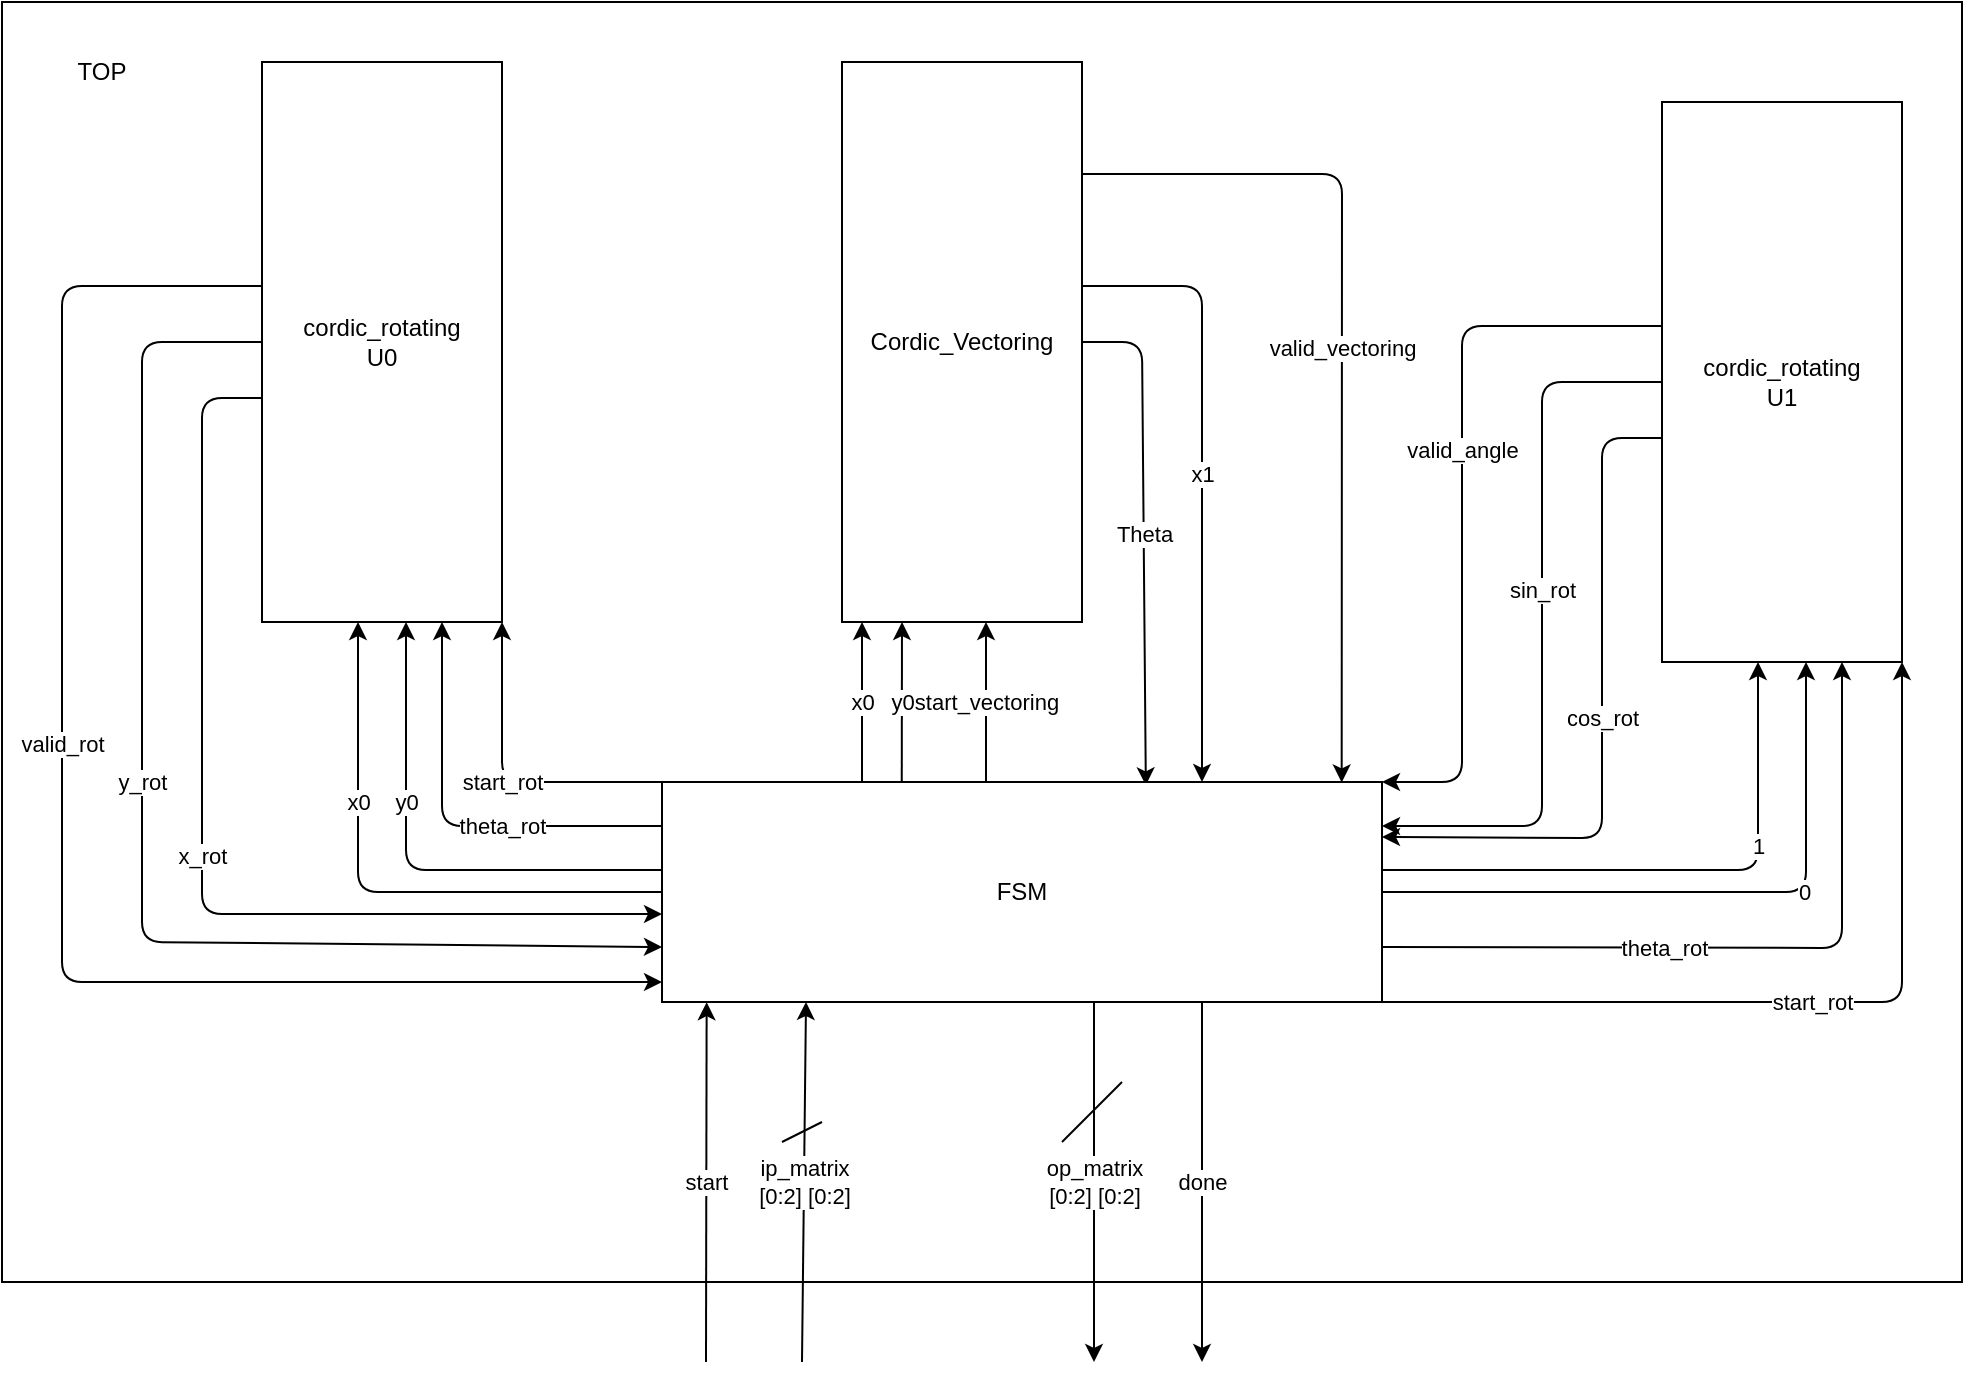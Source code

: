 <mxfile>
    <diagram id="dO9AhnrlB61wKP2AMc1r" name="Page-1">
        <mxGraphModel dx="208" dy="563" grid="1" gridSize="10" guides="1" tooltips="1" connect="1" arrows="1" fold="1" page="1" pageScale="1" pageWidth="1200" pageHeight="1920" math="0" shadow="0">
            <root>
                <mxCell id="0"/>
                <mxCell id="1" parent="0"/>
                <mxCell id="37" value="" style="rounded=0;whiteSpace=wrap;html=1;" parent="1" vertex="1">
                    <mxGeometry x="110" y="50" width="980" height="640" as="geometry"/>
                </mxCell>
                <mxCell id="30" value="x1" style="edgeStyle=none;html=1;exitX=1;exitY=0.4;exitDx=0;exitDy=0;exitPerimeter=0;entryX=0.75;entryY=0;entryDx=0;entryDy=0;entryPerimeter=0;" parent="1" source="3" target="4" edge="1">
                    <mxGeometry relative="1" as="geometry">
                        <Array as="points">
                            <mxPoint x="710" y="192"/>
                        </Array>
                    </mxGeometry>
                </mxCell>
                <mxCell id="32" value="valid_vectoring" style="edgeStyle=none;html=1;exitX=1;exitY=0.2;exitDx=0;exitDy=0;exitPerimeter=0;entryX=0.944;entryY=0.002;entryDx=0;entryDy=0;entryPerimeter=0;" parent="1" source="3" target="4" edge="1">
                    <mxGeometry relative="1" as="geometry">
                        <Array as="points">
                            <mxPoint x="780" y="136"/>
                        </Array>
                    </mxGeometry>
                </mxCell>
                <mxCell id="39" value="Theta" style="edgeStyle=none;html=1;exitX=1;exitY=0.5;exitDx=0;exitDy=0;exitPerimeter=0;entryX=0.672;entryY=0.015;entryDx=0;entryDy=0;entryPerimeter=0;" parent="1" source="3" target="4" edge="1">
                    <mxGeometry relative="1" as="geometry">
                        <Array as="points">
                            <mxPoint x="680" y="220"/>
                        </Array>
                    </mxGeometry>
                </mxCell>
                <mxCell id="3" value="Cordic_Vectoring" style="rounded=0;whiteSpace=wrap;html=1;points=[[0,0,0,0,0],[0,0.25,0,0,0],[0,0.5,0,0,0],[0,0.75,0,0,0],[0,1,0,0,0],[0.2,1,0,0,0],[0.25,0,0,0,0],[0.25,1,0,0,0],[0.4,1,0,0,0],[0.5,0,0,0,0],[0.5,1,0,0,0],[0.6,1,0,0,0],[0.75,0,0,0,0],[0.75,1,0,0,0],[0.8,1,0,0,0],[1,0,0,0,0],[1,0.2,0,0,0],[1,0.25,0,0,0],[1,0.4,0,0,0],[1,0.5,0,0,0],[1,0.6,0,0,0],[1,0.75,0,0,0],[1,0.8,0,0,0],[1,1,0,0,0]];" parent="1" vertex="1">
                    <mxGeometry x="530" y="80" width="120" height="280" as="geometry"/>
                </mxCell>
                <mxCell id="20" value="start_rot" style="edgeStyle=none;html=1;exitX=0;exitY=0;exitDx=0;exitDy=0;exitPerimeter=0;entryX=1;entryY=1;entryDx=0;entryDy=0;entryPerimeter=0;" parent="1" source="4" target="5" edge="1">
                    <mxGeometry relative="1" as="geometry">
                        <Array as="points">
                            <mxPoint x="360" y="440"/>
                        </Array>
                    </mxGeometry>
                </mxCell>
                <mxCell id="21" value="theta_rot" style="edgeStyle=none;html=1;exitX=0;exitY=0.2;exitDx=0;exitDy=0;exitPerimeter=0;entryX=0.75;entryY=1;entryDx=0;entryDy=0;entryPerimeter=0;" parent="1" source="4" target="5" edge="1">
                    <mxGeometry x="-0.245" relative="1" as="geometry">
                        <Array as="points">
                            <mxPoint x="330" y="462"/>
                        </Array>
                        <mxPoint as="offset"/>
                    </mxGeometry>
                </mxCell>
                <mxCell id="22" value="y0" style="edgeStyle=none;html=1;exitX=0;exitY=0.4;exitDx=0;exitDy=0;exitPerimeter=0;entryX=0.6;entryY=1;entryDx=0;entryDy=0;entryPerimeter=0;" parent="1" source="4" target="5" edge="1">
                    <mxGeometry x="0.286" relative="1" as="geometry">
                        <Array as="points">
                            <mxPoint x="312" y="484"/>
                        </Array>
                        <mxPoint as="offset"/>
                    </mxGeometry>
                </mxCell>
                <mxCell id="23" value="x0" style="edgeStyle=none;html=1;exitX=0;exitY=0.5;exitDx=0;exitDy=0;exitPerimeter=0;entryX=0.4;entryY=1;entryDx=0;entryDy=0;entryPerimeter=0;" parent="1" source="4" target="5" edge="1">
                    <mxGeometry x="0.373" relative="1" as="geometry">
                        <Array as="points">
                            <mxPoint x="288" y="495"/>
                        </Array>
                        <mxPoint as="offset"/>
                    </mxGeometry>
                </mxCell>
                <mxCell id="27" value="y0" style="edgeStyle=none;html=1;exitX=0.333;exitY=0;exitDx=0;exitDy=0;exitPerimeter=0;entryX=0.25;entryY=1;entryDx=0;entryDy=0;entryPerimeter=0;" parent="1" source="4" target="3" edge="1">
                    <mxGeometry relative="1" as="geometry"/>
                </mxCell>
                <mxCell id="28" value="start_vectoring" style="edgeStyle=none;html=1;entryX=0.6;entryY=1;entryDx=0;entryDy=0;entryPerimeter=0;" parent="1" target="3" edge="1">
                    <mxGeometry relative="1" as="geometry">
                        <mxPoint x="602" y="440" as="sourcePoint"/>
                        <mxPoint x="620" y="360" as="targetPoint"/>
                    </mxGeometry>
                </mxCell>
                <mxCell id="34" value="op_matrix &lt;br&gt;[0:2] [0:2]" style="edgeStyle=none;html=1;exitX=0.6;exitY=1;exitDx=0;exitDy=0;exitPerimeter=0;" parent="1" source="4" edge="1">
                    <mxGeometry relative="1" as="geometry">
                        <mxPoint x="656" y="730" as="targetPoint"/>
                    </mxGeometry>
                </mxCell>
                <mxCell id="35" value="done" style="edgeStyle=none;html=1;exitX=0.75;exitY=1;exitDx=0;exitDy=0;exitPerimeter=0;" parent="1" source="4" edge="1">
                    <mxGeometry relative="1" as="geometry">
                        <mxPoint x="710" y="730" as="targetPoint"/>
                        <Array as="points">
                            <mxPoint x="710" y="550"/>
                        </Array>
                        <mxPoint as="offset"/>
                    </mxGeometry>
                </mxCell>
                <mxCell id="4" value="FSM" style="rounded=0;whiteSpace=wrap;html=1;points=[[0,0,0,0,0],[0,0.2,0,0,0],[0,0.25,0,0,0],[0,0.4,0,0,0],[0,0.5,0,0,0],[0,0.6,0,0,0],[0,0.75,0,0,0],[0,0.8,0,0,0],[0,1,0,0,0],[0.2,0,0,0,0],[0.2,1,0,0,0],[0.25,0,0,0,0],[0.25,1,0,0,0],[0.4,0,0,0,0],[0.4,1,0,0,0],[0.5,0,0,0,0],[0.5,1,0,0,0],[0.6,0,0,0,0],[0.6,1,0,0,0],[0.75,0,0,0,0],[0.75,1,0,0,0],[0.8,0,0,0,0],[0.8,1,0,0,0],[1,0,0,0,0],[1,0.2,0,0,0],[1,0.25,0,0,0],[1,0.4,0,0,0],[1,0.5,0,0,0],[1,0.6,0,0,0],[1,0.75,0,0,0],[1,0.8,0,0,0],[1,1,0,0,0]];" parent="1" vertex="1">
                    <mxGeometry x="440" y="440" width="360" height="110" as="geometry"/>
                </mxCell>
                <mxCell id="24" value="x_rot" style="edgeStyle=none;html=1;exitX=0;exitY=0.6;exitDx=0;exitDy=0;exitPerimeter=0;entryX=0;entryY=0.6;entryDx=0;entryDy=0;entryPerimeter=0;" parent="1" source="5" target="4" edge="1">
                    <mxGeometry relative="1" as="geometry">
                        <Array as="points">
                            <mxPoint x="210" y="248"/>
                            <mxPoint x="210" y="506"/>
                        </Array>
                    </mxGeometry>
                </mxCell>
                <mxCell id="25" value="y_rot" style="edgeStyle=none;html=1;exitX=0;exitY=0.5;exitDx=0;exitDy=0;exitPerimeter=0;entryX=0;entryY=0.75;entryDx=0;entryDy=0;entryPerimeter=0;" parent="1" source="5" target="4" edge="1">
                    <mxGeometry x="-0.097" relative="1" as="geometry">
                        <Array as="points">
                            <mxPoint x="180" y="220"/>
                            <mxPoint x="180" y="520"/>
                        </Array>
                        <mxPoint as="offset"/>
                    </mxGeometry>
                </mxCell>
                <mxCell id="29" value="valid_rot" style="edgeStyle=none;html=1;exitX=0;exitY=0.4;exitDx=0;exitDy=0;exitPerimeter=0;" parent="1" source="5" edge="1">
                    <mxGeometry x="-0.125" relative="1" as="geometry">
                        <Array as="points">
                            <mxPoint x="140" y="192"/>
                            <mxPoint x="140" y="540"/>
                        </Array>
                        <mxPoint y="1" as="offset"/>
                        <mxPoint x="440" y="540" as="targetPoint"/>
                    </mxGeometry>
                </mxCell>
                <mxCell id="5" value="cordic_rotating&lt;br&gt;U0" style="rounded=0;whiteSpace=wrap;html=1;points=[[0,0,0,0,0],[0,0.2,0,0,0],[0,0.25,0,0,0],[0,0.4,0,0,0],[0,0.5,0,0,0],[0,0.6,0,0,0],[0,0.75,0,0,0],[0,0.8,0,0,0],[0,1,0,0,0],[0.2,1,0,0,0],[0.25,0,0,0,0],[0.25,1,0,0,0],[0.4,1,0,0,0],[0.5,0,0,0,0],[0.5,1,0,0,0],[0.6,1,0,0,0],[0.75,0,0,0,0],[0.75,1,0,0,0],[0.8,1,0,0,0],[1,0,0,0,0],[1,0.25,0,0,0],[1,0.5,0,0,0],[1,0.75,0,0,0],[1,1,0,0,0]];" parent="1" vertex="1">
                    <mxGeometry x="240" y="80" width="120" height="280" as="geometry"/>
                </mxCell>
                <mxCell id="26" value="x0" style="endArrow=classic;html=1;" parent="1" edge="1">
                    <mxGeometry width="50" height="50" relative="1" as="geometry">
                        <mxPoint x="540" y="440" as="sourcePoint"/>
                        <mxPoint x="540" y="360" as="targetPoint"/>
                    </mxGeometry>
                </mxCell>
                <mxCell id="33" value="ip_matrix&lt;br&gt;[0:2] [0:2]" style="endArrow=classic;html=1;entryX=0.2;entryY=1;entryDx=0;entryDy=0;entryPerimeter=0;" parent="1" target="4" edge="1">
                    <mxGeometry width="50" height="50" relative="1" as="geometry">
                        <mxPoint x="510" y="730" as="sourcePoint"/>
                        <mxPoint x="520" y="610" as="targetPoint"/>
                    </mxGeometry>
                </mxCell>
                <mxCell id="36" value="start" style="endArrow=classic;html=1;entryX=0.062;entryY=1.001;entryDx=0;entryDy=0;entryPerimeter=0;" parent="1" target="4" edge="1">
                    <mxGeometry width="50" height="50" relative="1" as="geometry">
                        <mxPoint x="462" y="730" as="sourcePoint"/>
                        <mxPoint x="490" y="630" as="targetPoint"/>
                    </mxGeometry>
                </mxCell>
                <mxCell id="38" value="TOP" style="text;html=1;strokeColor=none;fillColor=none;align=center;verticalAlign=middle;whiteSpace=wrap;rounded=0;" parent="1" vertex="1">
                    <mxGeometry x="130" y="70" width="60" height="30" as="geometry"/>
                </mxCell>
                <mxCell id="40" value="start_rot" style="edgeStyle=none;html=1;exitX=1;exitY=1;exitDx=0;exitDy=0;exitPerimeter=0;entryX=1;entryY=1;entryDx=0;entryDy=0;entryPerimeter=0;" parent="1" source="4" target="47" edge="1">
                    <mxGeometry relative="1" as="geometry">
                        <Array as="points">
                            <mxPoint x="1060" y="550"/>
                        </Array>
                        <mxPoint x="1140" y="460" as="sourcePoint"/>
                    </mxGeometry>
                </mxCell>
                <mxCell id="41" value="theta_rot" style="edgeStyle=none;html=1;exitX=1;exitY=0.75;exitDx=0;exitDy=0;exitPerimeter=0;entryX=0.75;entryY=1;entryDx=0;entryDy=0;entryPerimeter=0;" parent="1" source="4" target="47" edge="1">
                    <mxGeometry x="-0.245" relative="1" as="geometry">
                        <Array as="points">
                            <mxPoint x="1030" y="523"/>
                        </Array>
                        <mxPoint x="1140" y="482" as="sourcePoint"/>
                        <mxPoint as="offset"/>
                    </mxGeometry>
                </mxCell>
                <mxCell id="42" value="0" style="edgeStyle=none;html=1;exitX=1;exitY=0.5;exitDx=0;exitDy=0;exitPerimeter=0;entryX=0.6;entryY=1;entryDx=0;entryDy=0;entryPerimeter=0;" parent="1" source="4" target="47" edge="1">
                    <mxGeometry x="0.286" relative="1" as="geometry">
                        <Array as="points">
                            <mxPoint x="1012" y="495"/>
                        </Array>
                        <mxPoint x="1140" y="504" as="sourcePoint"/>
                        <mxPoint as="offset"/>
                    </mxGeometry>
                </mxCell>
                <mxCell id="43" value="1" style="edgeStyle=none;html=1;exitX=1;exitY=0.4;exitDx=0;exitDy=0;exitPerimeter=0;entryX=0.4;entryY=1;entryDx=0;entryDy=0;entryPerimeter=0;" parent="1" source="4" target="47" edge="1">
                    <mxGeometry x="0.373" relative="1" as="geometry">
                        <Array as="points">
                            <mxPoint x="988" y="484"/>
                        </Array>
                        <mxPoint as="offset"/>
                        <mxPoint x="1140" y="515" as="sourcePoint"/>
                    </mxGeometry>
                </mxCell>
                <mxCell id="44" value="cos_rot" style="edgeStyle=none;html=1;exitX=0;exitY=0.6;exitDx=0;exitDy=0;exitPerimeter=0;entryX=1;entryY=0.25;entryDx=0;entryDy=0;entryPerimeter=0;" parent="1" source="47" target="4" edge="1">
                    <mxGeometry relative="1" as="geometry">
                        <Array as="points">
                            <mxPoint x="910" y="268"/>
                            <mxPoint x="910" y="468"/>
                        </Array>
                        <mxPoint x="1140" y="526" as="targetPoint"/>
                    </mxGeometry>
                </mxCell>
                <mxCell id="45" value="sin_rot" style="edgeStyle=none;html=1;exitX=0;exitY=0.5;exitDx=0;exitDy=0;exitPerimeter=0;entryX=1;entryY=0.2;entryDx=0;entryDy=0;entryPerimeter=0;" parent="1" source="47" target="4" edge="1">
                    <mxGeometry x="-0.097" relative="1" as="geometry">
                        <Array as="points">
                            <mxPoint x="880" y="240"/>
                            <mxPoint x="880" y="462"/>
                        </Array>
                        <mxPoint x="1140" y="542.5" as="targetPoint"/>
                        <mxPoint as="offset"/>
                    </mxGeometry>
                </mxCell>
                <mxCell id="46" value="valid_angle" style="edgeStyle=none;html=1;exitX=0;exitY=0.4;exitDx=0;exitDy=0;exitPerimeter=0;entryX=1;entryY=0;entryDx=0;entryDy=0;entryPerimeter=0;" parent="1" source="47" target="4" edge="1">
                    <mxGeometry x="-0.125" relative="1" as="geometry">
                        <Array as="points">
                            <mxPoint x="840" y="212"/>
                            <mxPoint x="840" y="440"/>
                        </Array>
                        <mxPoint y="1" as="offset"/>
                        <mxPoint x="1140" y="560" as="targetPoint"/>
                    </mxGeometry>
                </mxCell>
                <mxCell id="47" value="cordic_rotating&lt;br&gt;U1" style="rounded=0;whiteSpace=wrap;html=1;points=[[0,0,0,0,0],[0,0.2,0,0,0],[0,0.25,0,0,0],[0,0.4,0,0,0],[0,0.5,0,0,0],[0,0.6,0,0,0],[0,0.75,0,0,0],[0,0.8,0,0,0],[0,1,0,0,0],[0.2,1,0,0,0],[0.25,0,0,0,0],[0.25,1,0,0,0],[0.4,1,0,0,0],[0.5,0,0,0,0],[0.5,1,0,0,0],[0.6,1,0,0,0],[0.75,0,0,0,0],[0.75,1,0,0,0],[0.8,1,0,0,0],[1,0,0,0,0],[1,0.25,0,0,0],[1,0.5,0,0,0],[1,0.75,0,0,0],[1,1,0,0,0]];direction=east;" parent="1" vertex="1">
                    <mxGeometry x="940" y="100" width="120" height="280" as="geometry"/>
                </mxCell>
                <mxCell id="48" value="" style="endArrow=none;html=1;" parent="1" edge="1">
                    <mxGeometry width="50" height="50" relative="1" as="geometry">
                        <mxPoint x="500" y="620" as="sourcePoint"/>
                        <mxPoint x="520" y="610" as="targetPoint"/>
                    </mxGeometry>
                </mxCell>
                <mxCell id="50" value="" style="endArrow=none;html=1;" parent="1" edge="1">
                    <mxGeometry width="50" height="50" relative="1" as="geometry">
                        <mxPoint x="640" y="620" as="sourcePoint"/>
                        <mxPoint x="670" y="590" as="targetPoint"/>
                    </mxGeometry>
                </mxCell>
            </root>
        </mxGraphModel>
    </diagram>
</mxfile>